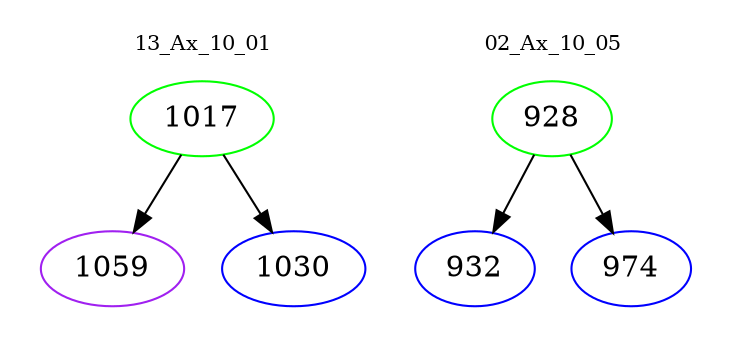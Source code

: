 digraph{
subgraph cluster_0 {
color = white
label = "13_Ax_10_01";
fontsize=10;
T0_1017 [label="1017", color="green"]
T0_1017 -> T0_1059 [color="black"]
T0_1059 [label="1059", color="purple"]
T0_1017 -> T0_1030 [color="black"]
T0_1030 [label="1030", color="blue"]
}
subgraph cluster_1 {
color = white
label = "02_Ax_10_05";
fontsize=10;
T1_928 [label="928", color="green"]
T1_928 -> T1_932 [color="black"]
T1_932 [label="932", color="blue"]
T1_928 -> T1_974 [color="black"]
T1_974 [label="974", color="blue"]
}
}
